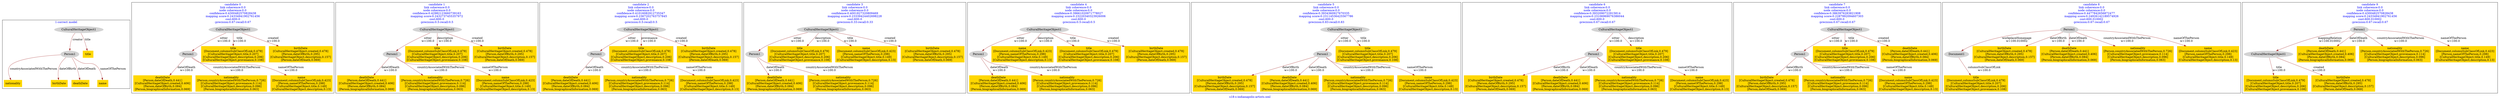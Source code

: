 digraph n0 {
fontcolor="blue"
remincross="true"
label="s18-s-indianapolis-artists.xml"
subgraph cluster_0 {
label="1-correct model"
n2[style="filled",color="white",fillcolor="lightgray",label="CulturalHeritageObject1"];
n3[style="filled",color="white",fillcolor="lightgray",label="Person1"];
n4[shape="plaintext",style="filled",fillcolor="gold",label="title"];
n5[shape="plaintext",style="filled",fillcolor="gold",label="nationality"];
n6[shape="plaintext",style="filled",fillcolor="gold",label="birthDate"];
n7[shape="plaintext",style="filled",fillcolor="gold",label="deathDate"];
n8[shape="plaintext",style="filled",fillcolor="gold",label="name"];
}
subgraph cluster_1 {
label="candidate 0\nlink coherence:0.0\nnode coherence:0.0\nconfidence:0.4300482570828438\nmapping score:0.24334941902761456\ncost:600.0\n-precision:0.67-recall:0.67"
n10[style="filled",color="white",fillcolor="lightgray",label="CulturalHeritageObject1"];
n11[style="filled",color="white",fillcolor="lightgray",label="Person1"];
n12[shape="plaintext",style="filled",fillcolor="gold",label="deathDate\n[Person,dateOfDeath,0.441]\n[CulturalHeritageObject,created,0.406]\n[Person,dateOfBirth,0.084]\n[Person,biographicalInformation,0.069]"];
n13[shape="plaintext",style="filled",fillcolor="gold",label="title\n[Document,columnSubClassOfLink,0.479]\n[CulturalHeritageObject,title,0.207]\n[CulturalHeritageObject,description,0.206]\n[CulturalHeritageObject,provenance,0.108]"];
n14[shape="plaintext",style="filled",fillcolor="gold",label="nationality\n[Person,countryAssociatedWithThePerson,0.726]\n[CulturalHeritageObject,provenance,0.114]\n[CulturalHeritageObject,description,0.096]\n[Person,biographicalInformation,0.063]"];
n15[shape="plaintext",style="filled",fillcolor="gold",label="name\n[Document,columnSubClassOfLink,0.423]\n[Person,nameOfThePerson,0.298]\n[CulturalHeritageObject,title,0.149]\n[CulturalHeritageObject,description,0.13]"];
n16[shape="plaintext",style="filled",fillcolor="gold",label="birthDate\n[CulturalHeritageObject,created,0.478]\n[Person,dateOfBirth,0.295]\n[CulturalHeritageObject,description,0.157]\n[Person,dateOfDeath,0.069]"];
}
subgraph cluster_2 {
label="candidate 1\nlink coherence:0.0\nnode coherence:0.0\nconfidence:0.42982123660739163\nmapping score:0.2432737455357972\ncost:600.0\n-precision:0.5-recall:0.5"
n18[style="filled",color="white",fillcolor="lightgray",label="CulturalHeritageObject1"];
n19[style="filled",color="white",fillcolor="lightgray",label="Person1"];
n20[shape="plaintext",style="filled",fillcolor="gold",label="title\n[Document,columnSubClassOfLink,0.479]\n[CulturalHeritageObject,title,0.207]\n[CulturalHeritageObject,description,0.206]\n[CulturalHeritageObject,provenance,0.108]"];
n21[shape="plaintext",style="filled",fillcolor="gold",label="deathDate\n[Person,dateOfDeath,0.441]\n[CulturalHeritageObject,created,0.406]\n[Person,dateOfBirth,0.084]\n[Person,biographicalInformation,0.069]"];
n22[shape="plaintext",style="filled",fillcolor="gold",label="nationality\n[Person,countryAssociatedWithThePerson,0.726]\n[CulturalHeritageObject,provenance,0.114]\n[CulturalHeritageObject,description,0.096]\n[Person,biographicalInformation,0.063]"];
n23[shape="plaintext",style="filled",fillcolor="gold",label="name\n[Document,columnSubClassOfLink,0.423]\n[Person,nameOfThePerson,0.298]\n[CulturalHeritageObject,title,0.149]\n[CulturalHeritageObject,description,0.13]"];
n24[shape="plaintext",style="filled",fillcolor="gold",label="birthDate\n[CulturalHeritageObject,created,0.478]\n[Person,dateOfBirth,0.295]\n[CulturalHeritageObject,description,0.157]\n[Person,dateOfDeath,0.069]"];
}
subgraph cluster_3 {
label="candidate 2\nlink coherence:0.0\nnode coherence:0.0\nconfidence:0.41016082912735347\nmapping score:0.2367202763757845\ncost:600.0\n-precision:0.5-recall:0.5"
n26[style="filled",color="white",fillcolor="lightgray",label="CulturalHeritageObject1"];
n27[style="filled",color="white",fillcolor="lightgray",label="Person1"];
n28[shape="plaintext",style="filled",fillcolor="gold",label="title\n[Document,columnSubClassOfLink,0.479]\n[CulturalHeritageObject,title,0.207]\n[CulturalHeritageObject,description,0.206]\n[CulturalHeritageObject,provenance,0.108]"];
n29[shape="plaintext",style="filled",fillcolor="gold",label="deathDate\n[Person,dateOfDeath,0.441]\n[CulturalHeritageObject,created,0.406]\n[Person,dateOfBirth,0.084]\n[Person,biographicalInformation,0.069]"];
n30[shape="plaintext",style="filled",fillcolor="gold",label="nationality\n[Person,countryAssociatedWithThePerson,0.726]\n[CulturalHeritageObject,provenance,0.114]\n[CulturalHeritageObject,description,0.096]\n[Person,biographicalInformation,0.063]"];
n31[shape="plaintext",style="filled",fillcolor="gold",label="name\n[Document,columnSubClassOfLink,0.423]\n[Person,nameOfThePerson,0.298]\n[CulturalHeritageObject,title,0.149]\n[CulturalHeritageObject,description,0.13]"];
n32[shape="plaintext",style="filled",fillcolor="gold",label="birthDate\n[CulturalHeritageObject,created,0.478]\n[Person,dateOfBirth,0.295]\n[CulturalHeritageObject,description,0.157]\n[Person,dateOfDeath,0.069]"];
}
subgraph cluster_4 {
label="candidate 3\nlink coherence:0.0\nnode coherence:0.0\nconfidence:0.4001827320809469\nmapping score:0.23339424402698228\ncost:600.0\n-precision:0.33-recall:0.33"
n34[style="filled",color="white",fillcolor="lightgray",label="CulturalHeritageObject1"];
n35[style="filled",color="white",fillcolor="lightgray",label="Person1"];
n36[shape="plaintext",style="filled",fillcolor="gold",label="title\n[Document,columnSubClassOfLink,0.479]\n[CulturalHeritageObject,title,0.207]\n[CulturalHeritageObject,description,0.206]\n[CulturalHeritageObject,provenance,0.108]"];
n37[shape="plaintext",style="filled",fillcolor="gold",label="deathDate\n[Person,dateOfDeath,0.441]\n[CulturalHeritageObject,created,0.406]\n[Person,dateOfBirth,0.084]\n[Person,biographicalInformation,0.069]"];
n38[shape="plaintext",style="filled",fillcolor="gold",label="name\n[Document,columnSubClassOfLink,0.423]\n[Person,nameOfThePerson,0.298]\n[CulturalHeritageObject,title,0.149]\n[CulturalHeritageObject,description,0.13]"];
n39[shape="plaintext",style="filled",fillcolor="gold",label="nationality\n[Person,countryAssociatedWithThePerson,0.726]\n[CulturalHeritageObject,provenance,0.114]\n[CulturalHeritageObject,description,0.096]\n[Person,biographicalInformation,0.063]"];
n40[shape="plaintext",style="filled",fillcolor="gold",label="birthDate\n[CulturalHeritageObject,created,0.478]\n[Person,dateOfBirth,0.295]\n[CulturalHeritageObject,description,0.157]\n[Person,dateOfDeath,0.069]"];
}
subgraph cluster_5 {
label="candidate 4\nlink coherence:0.0\nnode coherence:0.0\nconfidence:0.39661020971778027\nmapping score:0.23220340323926006\ncost:600.0\n-precision:0.5-recall:0.5"
n42[style="filled",color="white",fillcolor="lightgray",label="CulturalHeritageObject1"];
n43[style="filled",color="white",fillcolor="lightgray",label="Person1"];
n44[shape="plaintext",style="filled",fillcolor="gold",label="name\n[Document,columnSubClassOfLink,0.423]\n[Person,nameOfThePerson,0.298]\n[CulturalHeritageObject,title,0.149]\n[CulturalHeritageObject,description,0.13]"];
n45[shape="plaintext",style="filled",fillcolor="gold",label="deathDate\n[Person,dateOfDeath,0.441]\n[CulturalHeritageObject,created,0.406]\n[Person,dateOfBirth,0.084]\n[Person,biographicalInformation,0.069]"];
n46[shape="plaintext",style="filled",fillcolor="gold",label="title\n[Document,columnSubClassOfLink,0.479]\n[CulturalHeritageObject,title,0.207]\n[CulturalHeritageObject,description,0.206]\n[CulturalHeritageObject,provenance,0.108]"];
n47[shape="plaintext",style="filled",fillcolor="gold",label="nationality\n[Person,countryAssociatedWithThePerson,0.726]\n[CulturalHeritageObject,provenance,0.114]\n[CulturalHeritageObject,description,0.096]\n[Person,biographicalInformation,0.063]"];
n48[shape="plaintext",style="filled",fillcolor="gold",label="birthDate\n[CulturalHeritageObject,created,0.478]\n[Person,dateOfBirth,0.295]\n[CulturalHeritageObject,description,0.157]\n[Person,dateOfDeath,0.069]"];
}
subgraph cluster_6 {
label="candidate 5\nlink coherence:0.0\nnode coherence:0.0\nconfidence:0.3934360927670335\nmapping score:0.23114536425567786\ncost:600.0\n-precision:0.83-recall:0.83"
n50[style="filled",color="white",fillcolor="lightgray",label="CulturalHeritageObject1"];
n51[style="filled",color="white",fillcolor="lightgray",label="Person1"];
n52[shape="plaintext",style="filled",fillcolor="gold",label="birthDate\n[CulturalHeritageObject,created,0.478]\n[Person,dateOfBirth,0.295]\n[CulturalHeritageObject,description,0.157]\n[Person,dateOfDeath,0.069]"];
n53[shape="plaintext",style="filled",fillcolor="gold",label="deathDate\n[Person,dateOfDeath,0.441]\n[CulturalHeritageObject,created,0.406]\n[Person,dateOfBirth,0.084]\n[Person,biographicalInformation,0.069]"];
n54[shape="plaintext",style="filled",fillcolor="gold",label="title\n[Document,columnSubClassOfLink,0.479]\n[CulturalHeritageObject,title,0.207]\n[CulturalHeritageObject,description,0.206]\n[CulturalHeritageObject,provenance,0.108]"];
n55[shape="plaintext",style="filled",fillcolor="gold",label="nationality\n[Person,countryAssociatedWithThePerson,0.726]\n[CulturalHeritageObject,provenance,0.114]\n[CulturalHeritageObject,description,0.096]\n[Person,biographicalInformation,0.063]"];
n56[shape="plaintext",style="filled",fillcolor="gold",label="name\n[Document,columnSubClassOfLink,0.423]\n[Person,nameOfThePerson,0.298]\n[CulturalHeritageObject,title,0.149]\n[CulturalHeritageObject,description,0.13]"];
}
subgraph cluster_7 {
label="candidate 6\nlink coherence:0.0\nnode coherence:0.0\nconfidence:0.3932090722915814\nmapping score:0.23106969076386044\ncost:600.0\n-precision:0.67-recall:0.67"
n58[style="filled",color="white",fillcolor="lightgray",label="CulturalHeritageObject1"];
n59[style="filled",color="white",fillcolor="lightgray",label="Person1"];
n60[shape="plaintext",style="filled",fillcolor="gold",label="birthDate\n[CulturalHeritageObject,created,0.478]\n[Person,dateOfBirth,0.295]\n[CulturalHeritageObject,description,0.157]\n[Person,dateOfDeath,0.069]"];
n61[shape="plaintext",style="filled",fillcolor="gold",label="title\n[Document,columnSubClassOfLink,0.479]\n[CulturalHeritageObject,title,0.207]\n[CulturalHeritageObject,description,0.206]\n[CulturalHeritageObject,provenance,0.108]"];
n62[shape="plaintext",style="filled",fillcolor="gold",label="deathDate\n[Person,dateOfDeath,0.441]\n[CulturalHeritageObject,created,0.406]\n[Person,dateOfBirth,0.084]\n[Person,biographicalInformation,0.069]"];
n63[shape="plaintext",style="filled",fillcolor="gold",label="nationality\n[Person,countryAssociatedWithThePerson,0.726]\n[CulturalHeritageObject,provenance,0.114]\n[CulturalHeritageObject,description,0.096]\n[Person,biographicalInformation,0.063]"];
n64[shape="plaintext",style="filled",fillcolor="gold",label="name\n[Document,columnSubClassOfLink,0.423]\n[Person,nameOfThePerson,0.298]\n[CulturalHeritageObject,title,0.149]\n[CulturalHeritageObject,description,0.13]"];
}
subgraph cluster_8 {
label="candidate 7\nlink coherence:0.0\nnode coherence:0.0\nconfidence:0.3863976283821908\nmapping score:0.2287992094607303\ncost:600.0\n-precision:0.67-recall:0.67"
n66[style="filled",color="white",fillcolor="lightgray",label="CulturalHeritageObject1"];
n67[style="filled",color="white",fillcolor="lightgray",label="Person1"];
n68[shape="plaintext",style="filled",fillcolor="gold",label="birthDate\n[CulturalHeritageObject,created,0.478]\n[Person,dateOfBirth,0.295]\n[CulturalHeritageObject,description,0.157]\n[Person,dateOfDeath,0.069]"];
n69[shape="plaintext",style="filled",fillcolor="gold",label="title\n[Document,columnSubClassOfLink,0.479]\n[CulturalHeritageObject,title,0.207]\n[CulturalHeritageObject,description,0.206]\n[CulturalHeritageObject,provenance,0.108]"];
n70[shape="plaintext",style="filled",fillcolor="gold",label="nationality\n[Person,countryAssociatedWithThePerson,0.726]\n[CulturalHeritageObject,provenance,0.114]\n[CulturalHeritageObject,description,0.096]\n[Person,biographicalInformation,0.063]"];
n71[shape="plaintext",style="filled",fillcolor="gold",label="name\n[Document,columnSubClassOfLink,0.423]\n[Person,nameOfThePerson,0.298]\n[CulturalHeritageObject,title,0.149]\n[CulturalHeritageObject,description,0.13]"];
n72[shape="plaintext",style="filled",fillcolor="gold",label="deathDate\n[Person,dateOfDeath,0.441]\n[CulturalHeritageObject,created,0.406]\n[Person,dateOfBirth,0.084]\n[Person,biographicalInformation,0.069]"];
}
subgraph cluster_9 {
label="candidate 8\nlink coherence:0.0\nnode coherence:0.0\nconfidence:0.4477842656872477\nmapping score:0.24926142189574926\ncost:600.010002\n-precision:0.67-recall:0.67"
n74[style="filled",color="white",fillcolor="lightgray",label="Person1"];
n75[style="filled",color="white",fillcolor="lightgray",label="Document1"];
n76[shape="plaintext",style="filled",fillcolor="gold",label="title\n[Document,columnSubClassOfLink,0.479]\n[CulturalHeritageObject,title,0.207]\n[CulturalHeritageObject,description,0.206]\n[CulturalHeritageObject,provenance,0.108]"];
n77[shape="plaintext",style="filled",fillcolor="gold",label="birthDate\n[CulturalHeritageObject,created,0.478]\n[Person,dateOfBirth,0.295]\n[CulturalHeritageObject,description,0.157]\n[Person,dateOfDeath,0.069]"];
n78[shape="plaintext",style="filled",fillcolor="gold",label="deathDate\n[Person,dateOfDeath,0.441]\n[CulturalHeritageObject,created,0.406]\n[Person,dateOfBirth,0.084]\n[Person,biographicalInformation,0.069]"];
n79[shape="plaintext",style="filled",fillcolor="gold",label="nationality\n[Person,countryAssociatedWithThePerson,0.726]\n[CulturalHeritageObject,provenance,0.114]\n[CulturalHeritageObject,description,0.096]\n[Person,biographicalInformation,0.063]"];
n80[shape="plaintext",style="filled",fillcolor="gold",label="name\n[Document,columnSubClassOfLink,0.423]\n[Person,nameOfThePerson,0.298]\n[CulturalHeritageObject,title,0.149]\n[CulturalHeritageObject,description,0.13]"];
}
subgraph cluster_10 {
label="candidate 9\nlink coherence:0.0\nnode coherence:0.0\nconfidence:0.4300482570828438\nmapping score:0.24334941902761456\ncost:600.010002\n-precision:0.67-recall:0.67"
n82[style="filled",color="white",fillcolor="lightgray",label="Person1"];
n83[style="filled",color="white",fillcolor="lightgray",label="CulturalHeritageObject1"];
n84[shape="plaintext",style="filled",fillcolor="gold",label="deathDate\n[Person,dateOfDeath,0.441]\n[CulturalHeritageObject,created,0.406]\n[Person,dateOfBirth,0.084]\n[Person,biographicalInformation,0.069]"];
n85[shape="plaintext",style="filled",fillcolor="gold",label="title\n[Document,columnSubClassOfLink,0.479]\n[CulturalHeritageObject,title,0.207]\n[CulturalHeritageObject,description,0.206]\n[CulturalHeritageObject,provenance,0.108]"];
n86[shape="plaintext",style="filled",fillcolor="gold",label="nationality\n[Person,countryAssociatedWithThePerson,0.726]\n[CulturalHeritageObject,provenance,0.114]\n[CulturalHeritageObject,description,0.096]\n[Person,biographicalInformation,0.063]"];
n87[shape="plaintext",style="filled",fillcolor="gold",label="name\n[Document,columnSubClassOfLink,0.423]\n[Person,nameOfThePerson,0.298]\n[CulturalHeritageObject,title,0.149]\n[CulturalHeritageObject,description,0.13]"];
n88[shape="plaintext",style="filled",fillcolor="gold",label="birthDate\n[CulturalHeritageObject,created,0.478]\n[Person,dateOfBirth,0.295]\n[CulturalHeritageObject,description,0.157]\n[Person,dateOfDeath,0.069]"];
}
n2 -> n3[color="brown",fontcolor="black",label="creator"]
n2 -> n4[color="brown",fontcolor="black",label="title"]
n3 -> n5[color="brown",fontcolor="black",label="countryAssociatedWithThePerson"]
n3 -> n6[color="brown",fontcolor="black",label="dateOfBirth"]
n3 -> n7[color="brown",fontcolor="black",label="dateOfDeath"]
n3 -> n8[color="brown",fontcolor="black",label="nameOfThePerson"]
n10 -> n11[color="brown",fontcolor="black",label="sitter\nw=100.0"]
n11 -> n12[color="brown",fontcolor="black",label="dateOfDeath\nw=100.0"]
n10 -> n13[color="brown",fontcolor="black",label="title\nw=100.0"]
n11 -> n14[color="brown",fontcolor="black",label="countryAssociatedWithThePerson\nw=100.0"]
n11 -> n15[color="brown",fontcolor="black",label="nameOfThePerson\nw=100.0"]
n10 -> n16[color="brown",fontcolor="black",label="created\nw=100.0"]
n18 -> n19[color="brown",fontcolor="black",label="sitter\nw=100.0"]
n18 -> n20[color="brown",fontcolor="black",label="description\nw=100.0"]
n19 -> n21[color="brown",fontcolor="black",label="dateOfDeath\nw=100.0"]
n19 -> n22[color="brown",fontcolor="black",label="countryAssociatedWithThePerson\nw=100.0"]
n19 -> n23[color="brown",fontcolor="black",label="nameOfThePerson\nw=100.0"]
n18 -> n24[color="brown",fontcolor="black",label="created\nw=100.0"]
n26 -> n27[color="brown",fontcolor="black",label="sitter\nw=100.0"]
n26 -> n28[color="brown",fontcolor="black",label="provenance\nw=100.0"]
n27 -> n29[color="brown",fontcolor="black",label="dateOfDeath\nw=100.0"]
n27 -> n30[color="brown",fontcolor="black",label="countryAssociatedWithThePerson\nw=100.0"]
n27 -> n31[color="brown",fontcolor="black",label="nameOfThePerson\nw=100.0"]
n26 -> n32[color="brown",fontcolor="black",label="created\nw=100.0"]
n34 -> n35[color="brown",fontcolor="black",label="sitter\nw=100.0"]
n34 -> n36[color="brown",fontcolor="black",label="description\nw=100.0"]
n35 -> n37[color="brown",fontcolor="black",label="dateOfDeath\nw=100.0"]
n34 -> n38[color="brown",fontcolor="black",label="title\nw=100.0"]
n35 -> n39[color="brown",fontcolor="black",label="countryAssociatedWithThePerson\nw=100.0"]
n34 -> n40[color="brown",fontcolor="black",label="created\nw=100.0"]
n42 -> n43[color="brown",fontcolor="black",label="sitter\nw=100.0"]
n42 -> n44[color="brown",fontcolor="black",label="description\nw=100.0"]
n43 -> n45[color="brown",fontcolor="black",label="dateOfDeath\nw=100.0"]
n42 -> n46[color="brown",fontcolor="black",label="title\nw=100.0"]
n43 -> n47[color="brown",fontcolor="black",label="countryAssociatedWithThePerson\nw=100.0"]
n42 -> n48[color="brown",fontcolor="black",label="created\nw=100.0"]
n50 -> n51[color="brown",fontcolor="black",label="sitter\nw=100.0"]
n51 -> n52[color="brown",fontcolor="black",label="dateOfBirth\nw=100.0"]
n51 -> n53[color="brown",fontcolor="black",label="dateOfDeath\nw=100.0"]
n50 -> n54[color="brown",fontcolor="black",label="title\nw=100.0"]
n51 -> n55[color="brown",fontcolor="black",label="countryAssociatedWithThePerson\nw=100.0"]
n51 -> n56[color="brown",fontcolor="black",label="nameOfThePerson\nw=100.0"]
n58 -> n59[color="brown",fontcolor="black",label="sitter\nw=100.0"]
n59 -> n60[color="brown",fontcolor="black",label="dateOfBirth\nw=100.0"]
n58 -> n61[color="brown",fontcolor="black",label="description\nw=100.0"]
n59 -> n62[color="brown",fontcolor="black",label="dateOfDeath\nw=100.0"]
n59 -> n63[color="brown",fontcolor="black",label="countryAssociatedWithThePerson\nw=100.0"]
n59 -> n64[color="brown",fontcolor="black",label="nameOfThePerson\nw=100.0"]
n66 -> n67[color="brown",fontcolor="black",label="sitter\nw=100.0"]
n67 -> n68[color="brown",fontcolor="black",label="dateOfBirth\nw=100.0"]
n66 -> n69[color="brown",fontcolor="black",label="title\nw=100.0"]
n67 -> n70[color="brown",fontcolor="black",label="countryAssociatedWithThePerson\nw=100.0"]
n67 -> n71[color="brown",fontcolor="black",label="nameOfThePerson\nw=100.0"]
n66 -> n72[color="brown",fontcolor="black",label="created\nw=100.0"]
n74 -> n75[color="brown",fontcolor="black",label="workplaceHomepage\nw=100.010002"]
n75 -> n76[color="brown",fontcolor="black",label="columnSubClassOfLink\nw=100.0"]
n74 -> n77[color="brown",fontcolor="black",label="dateOfBirth\nw=100.0"]
n74 -> n78[color="brown",fontcolor="black",label="dateOfDeath\nw=100.0"]
n74 -> n79[color="brown",fontcolor="black",label="countryAssociatedWithThePerson\nw=100.0"]
n74 -> n80[color="brown",fontcolor="black",label="nameOfThePerson\nw=100.0"]
n82 -> n83[color="brown",fontcolor="black",label="mappingRelation\nw=100.010002"]
n82 -> n84[color="brown",fontcolor="black",label="dateOfDeath\nw=100.0"]
n83 -> n85[color="brown",fontcolor="black",label="title\nw=100.0"]
n82 -> n86[color="brown",fontcolor="black",label="countryAssociatedWithThePerson\nw=100.0"]
n82 -> n87[color="brown",fontcolor="black",label="nameOfThePerson\nw=100.0"]
n83 -> n88[color="brown",fontcolor="black",label="created\nw=100.0"]
}
